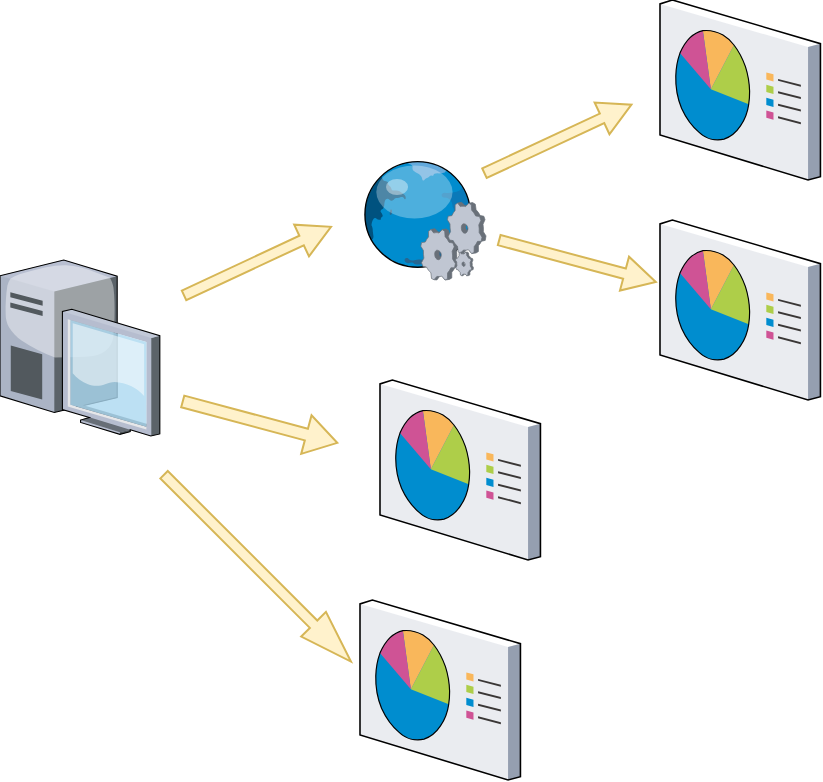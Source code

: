 <mxfile version="13.7.6" type="github">
  <diagram name="Page-1" id="822b0af5-4adb-64df-f703-e8dfc1f81529">
    <mxGraphModel dx="946" dy="565" grid="1" gridSize="10" guides="1" tooltips="1" connect="1" arrows="1" fold="1" page="1" pageScale="1" pageWidth="1100" pageHeight="850" background="#ffffff" math="0" shadow="0">
      <root>
        <mxCell id="0" />
        <mxCell id="1" parent="0" />
        <mxCell id="F9hkiLEgJ20mcKecq2YQ-1" value="" style="verticalLabelPosition=bottom;aspect=fixed;html=1;verticalAlign=top;strokeColor=none;align=center;outlineConnect=0;shape=mxgraph.citrix.web_service;" vertex="1" parent="1">
          <mxGeometry x="320" y="180" width="63" height="60" as="geometry" />
        </mxCell>
        <mxCell id="F9hkiLEgJ20mcKecq2YQ-2" value="" style="verticalLabelPosition=bottom;aspect=fixed;html=1;verticalAlign=top;strokeColor=none;align=center;outlineConnect=0;shape=mxgraph.citrix.desktop;" vertex="1" parent="1">
          <mxGeometry x="140" y="230" width="79.92" height="88" as="geometry" />
        </mxCell>
        <mxCell id="F9hkiLEgJ20mcKecq2YQ-4" value="" style="verticalLabelPosition=bottom;aspect=fixed;html=1;verticalAlign=top;strokeColor=none;align=center;outlineConnect=0;shape=mxgraph.citrix.reporting;" vertex="1" parent="1">
          <mxGeometry x="470" y="100" width="80.22" height="90" as="geometry" />
        </mxCell>
        <mxCell id="F9hkiLEgJ20mcKecq2YQ-13" value="" style="verticalLabelPosition=bottom;aspect=fixed;html=1;verticalAlign=top;strokeColor=none;align=center;outlineConnect=0;shape=mxgraph.citrix.reporting;" vertex="1" parent="1">
          <mxGeometry x="470" y="210" width="80.22" height="90" as="geometry" />
        </mxCell>
        <mxCell id="F9hkiLEgJ20mcKecq2YQ-15" value="" style="verticalLabelPosition=bottom;aspect=fixed;html=1;verticalAlign=top;strokeColor=none;align=center;outlineConnect=0;shape=mxgraph.citrix.reporting;" vertex="1" parent="1">
          <mxGeometry x="330" y="290" width="80.22" height="90" as="geometry" />
        </mxCell>
        <mxCell id="F9hkiLEgJ20mcKecq2YQ-19" value="" style="verticalLabelPosition=bottom;aspect=fixed;html=1;verticalAlign=top;strokeColor=none;align=center;outlineConnect=0;shape=mxgraph.citrix.reporting;" vertex="1" parent="1">
          <mxGeometry x="320" y="400" width="80.22" height="90" as="geometry" />
        </mxCell>
        <mxCell id="F9hkiLEgJ20mcKecq2YQ-24" value="" style="shape=singleArrow;direction=north;whiteSpace=wrap;html=1;rotation=65;fillColor=#fff2cc;strokeColor=#d6b656;" vertex="1" parent="1">
          <mxGeometry x="260" y="190" width="17.51" height="81.07" as="geometry" />
        </mxCell>
        <mxCell id="F9hkiLEgJ20mcKecq2YQ-25" value="" style="shape=singleArrow;direction=north;whiteSpace=wrap;html=1;rotation=105;fillColor=#fff2cc;strokeColor=#d6b656;" vertex="1" parent="1">
          <mxGeometry x="260" y="271.07" width="20" height="80" as="geometry" />
        </mxCell>
        <mxCell id="F9hkiLEgJ20mcKecq2YQ-28" value="" style="shape=singleArrow;direction=north;whiteSpace=wrap;html=1;rotation=135;fillColor=#fff2cc;strokeColor=#d6b656;" vertex="1" parent="1">
          <mxGeometry x="260" y="318" width="17.51" height="132.14" as="geometry" />
        </mxCell>
        <mxCell id="F9hkiLEgJ20mcKecq2YQ-29" value="" style="shape=singleArrow;direction=north;whiteSpace=wrap;html=1;rotation=65;fillColor=#fff2cc;strokeColor=#d6b656;" vertex="1" parent="1">
          <mxGeometry x="410.22" y="128.93" width="17.51" height="81.07" as="geometry" />
        </mxCell>
        <mxCell id="F9hkiLEgJ20mcKecq2YQ-30" value="" style="shape=singleArrow;direction=north;whiteSpace=wrap;html=1;rotation=105;fillColor=#fff2cc;strokeColor=#d6b656;" vertex="1" parent="1">
          <mxGeometry x="420" y="190" width="17.51" height="81.07" as="geometry" />
        </mxCell>
      </root>
    </mxGraphModel>
  </diagram>
</mxfile>
